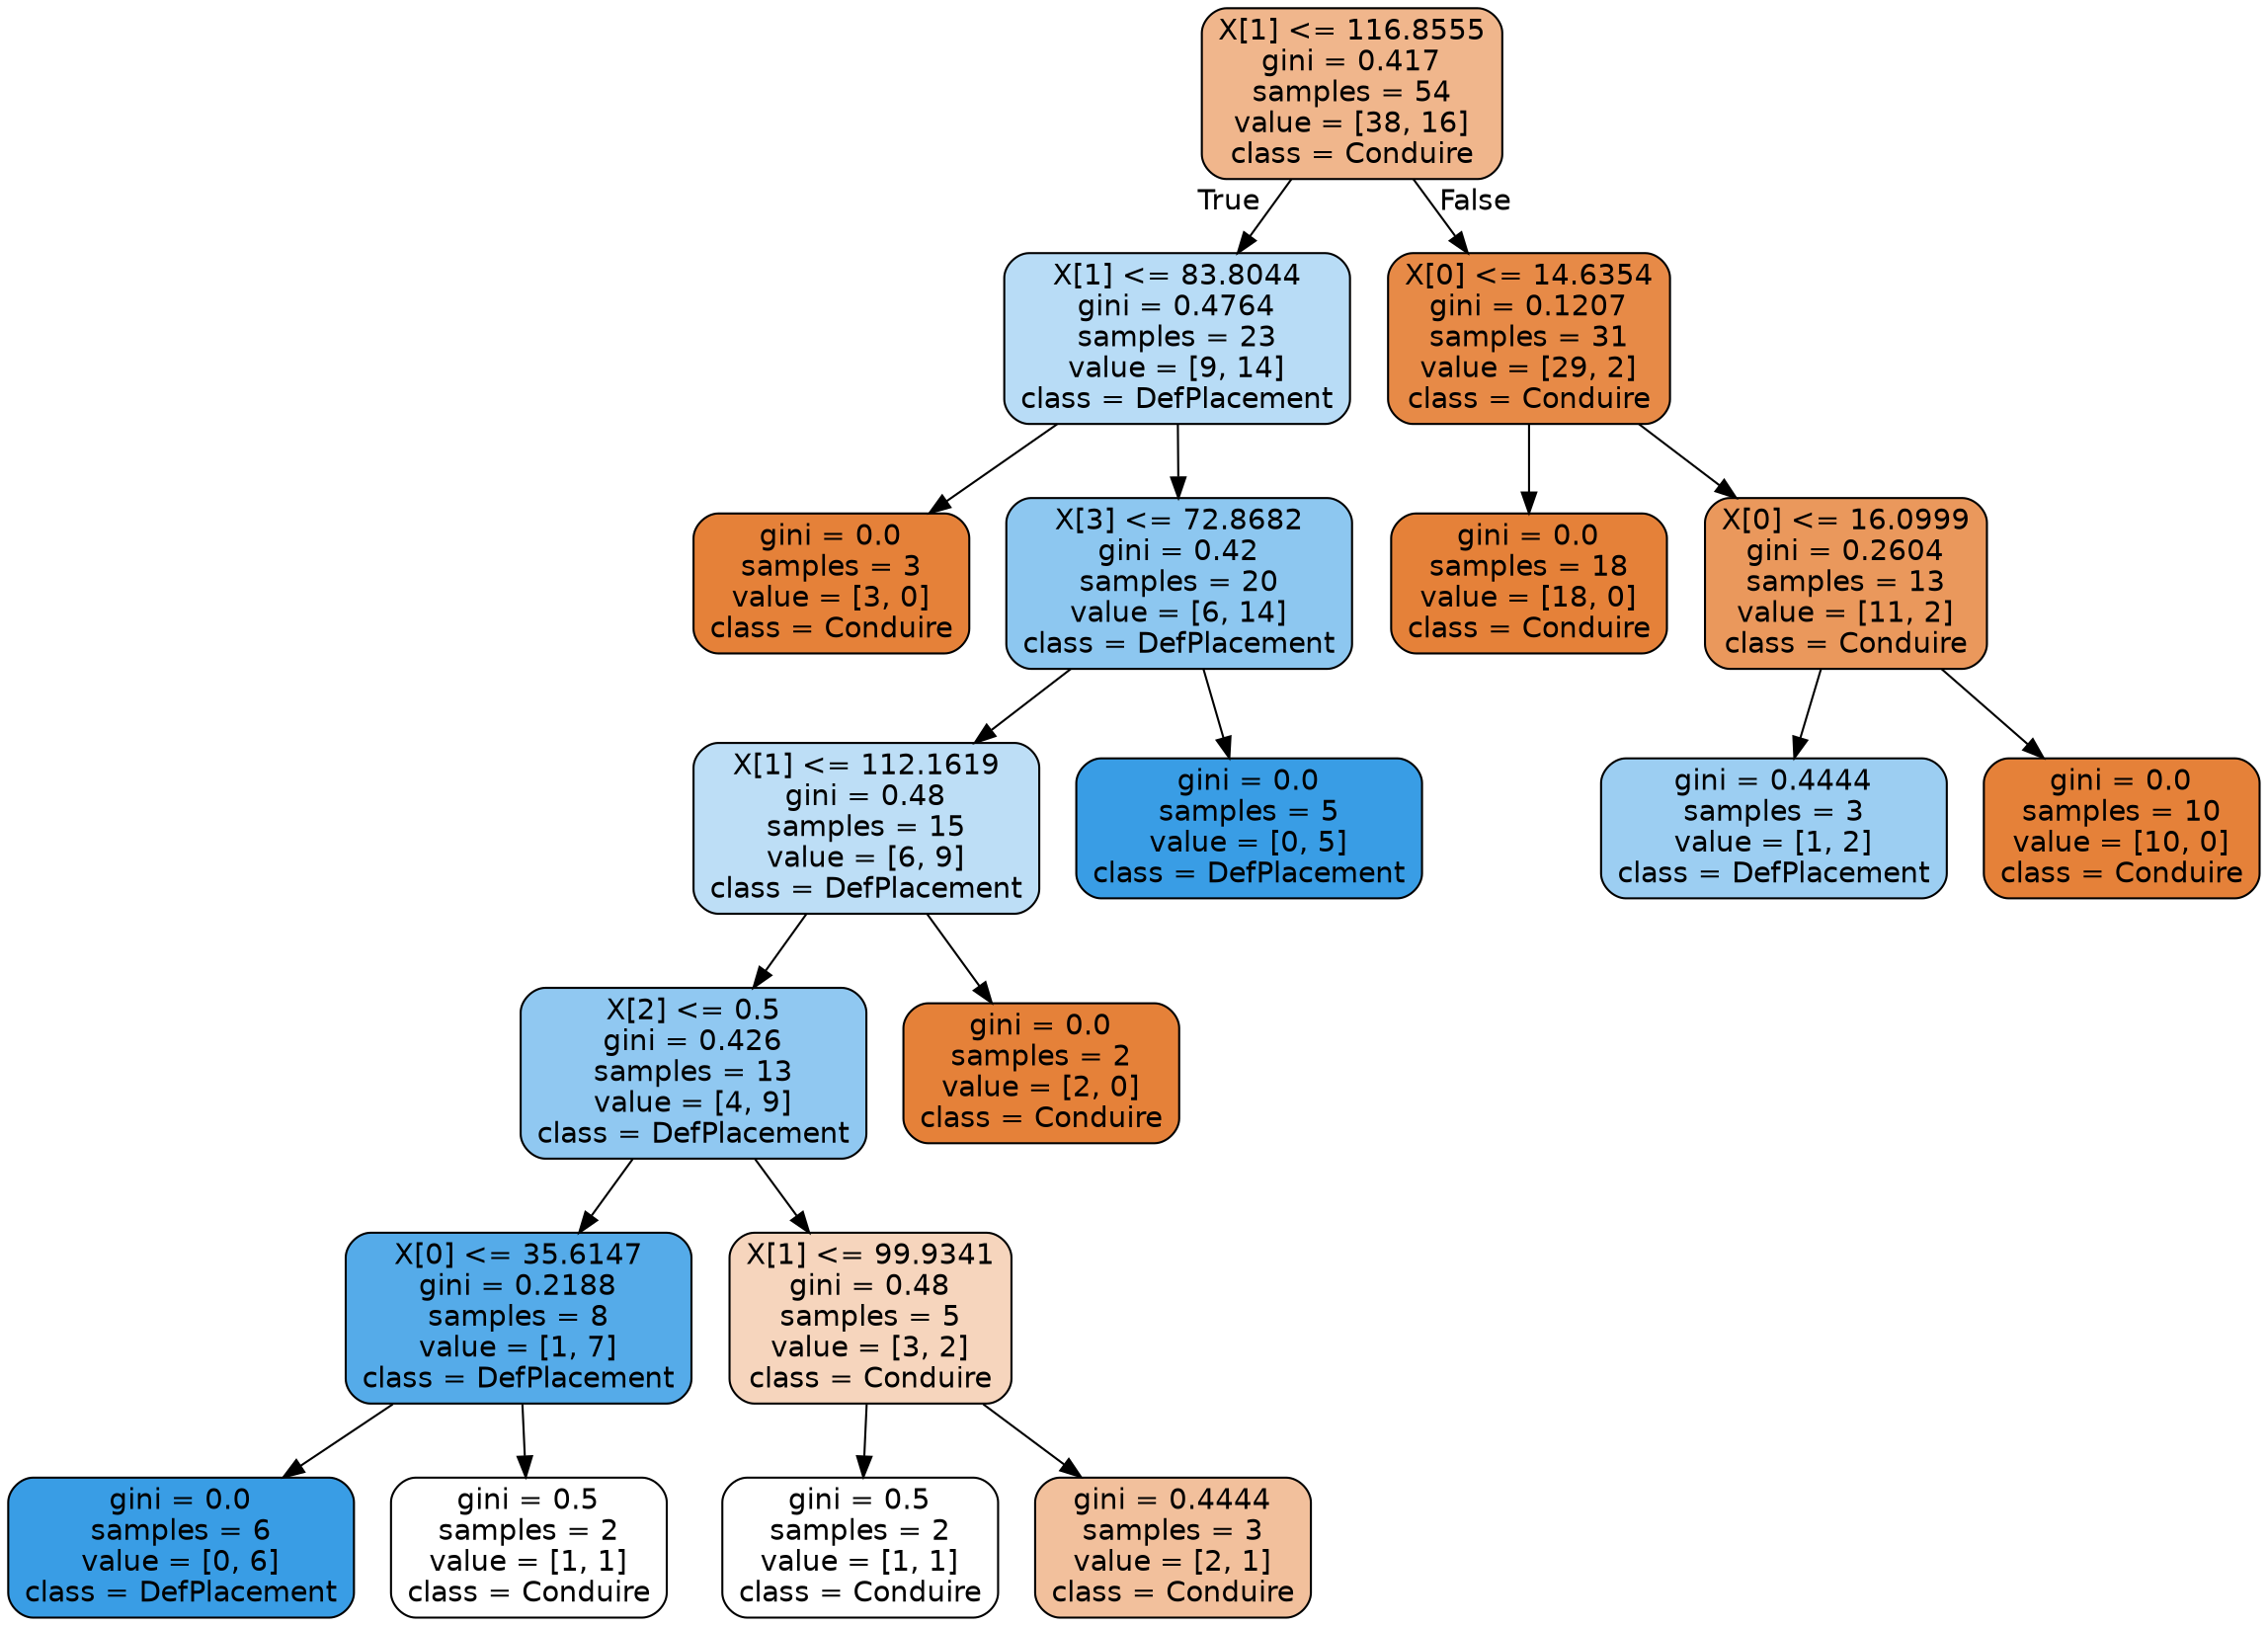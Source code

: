 digraph Tree {
node [shape=box, style="filled, rounded", color="black", fontname=helvetica] ;
edge [fontname=helvetica] ;
0 [label="X[1] <= 116.8555\ngini = 0.417\nsamples = 54\nvalue = [38, 16]\nclass = Conduire", fillcolor="#e5813994"] ;
1 [label="X[1] <= 83.8044\ngini = 0.4764\nsamples = 23\nvalue = [9, 14]\nclass = DefPlacement", fillcolor="#399de55b"] ;
0 -> 1 [labeldistance=2.5, labelangle=45, headlabel="True"] ;
2 [label="gini = 0.0\nsamples = 3\nvalue = [3, 0]\nclass = Conduire", fillcolor="#e58139ff"] ;
1 -> 2 ;
3 [label="X[3] <= 72.8682\ngini = 0.42\nsamples = 20\nvalue = [6, 14]\nclass = DefPlacement", fillcolor="#399de592"] ;
1 -> 3 ;
4 [label="X[1] <= 112.1619\ngini = 0.48\nsamples = 15\nvalue = [6, 9]\nclass = DefPlacement", fillcolor="#399de555"] ;
3 -> 4 ;
5 [label="X[2] <= 0.5\ngini = 0.426\nsamples = 13\nvalue = [4, 9]\nclass = DefPlacement", fillcolor="#399de58e"] ;
4 -> 5 ;
6 [label="X[0] <= 35.6147\ngini = 0.2188\nsamples = 8\nvalue = [1, 7]\nclass = DefPlacement", fillcolor="#399de5db"] ;
5 -> 6 ;
7 [label="gini = 0.0\nsamples = 6\nvalue = [0, 6]\nclass = DefPlacement", fillcolor="#399de5ff"] ;
6 -> 7 ;
8 [label="gini = 0.5\nsamples = 2\nvalue = [1, 1]\nclass = Conduire", fillcolor="#e5813900"] ;
6 -> 8 ;
9 [label="X[1] <= 99.9341\ngini = 0.48\nsamples = 5\nvalue = [3, 2]\nclass = Conduire", fillcolor="#e5813955"] ;
5 -> 9 ;
10 [label="gini = 0.5\nsamples = 2\nvalue = [1, 1]\nclass = Conduire", fillcolor="#e5813900"] ;
9 -> 10 ;
11 [label="gini = 0.4444\nsamples = 3\nvalue = [2, 1]\nclass = Conduire", fillcolor="#e581397f"] ;
9 -> 11 ;
12 [label="gini = 0.0\nsamples = 2\nvalue = [2, 0]\nclass = Conduire", fillcolor="#e58139ff"] ;
4 -> 12 ;
13 [label="gini = 0.0\nsamples = 5\nvalue = [0, 5]\nclass = DefPlacement", fillcolor="#399de5ff"] ;
3 -> 13 ;
14 [label="X[0] <= 14.6354\ngini = 0.1207\nsamples = 31\nvalue = [29, 2]\nclass = Conduire", fillcolor="#e58139ed"] ;
0 -> 14 [labeldistance=2.5, labelangle=-45, headlabel="False"] ;
15 [label="gini = 0.0\nsamples = 18\nvalue = [18, 0]\nclass = Conduire", fillcolor="#e58139ff"] ;
14 -> 15 ;
16 [label="X[0] <= 16.0999\ngini = 0.2604\nsamples = 13\nvalue = [11, 2]\nclass = Conduire", fillcolor="#e58139d1"] ;
14 -> 16 ;
17 [label="gini = 0.4444\nsamples = 3\nvalue = [1, 2]\nclass = DefPlacement", fillcolor="#399de57f"] ;
16 -> 17 ;
18 [label="gini = 0.0\nsamples = 10\nvalue = [10, 0]\nclass = Conduire", fillcolor="#e58139ff"] ;
16 -> 18 ;
}